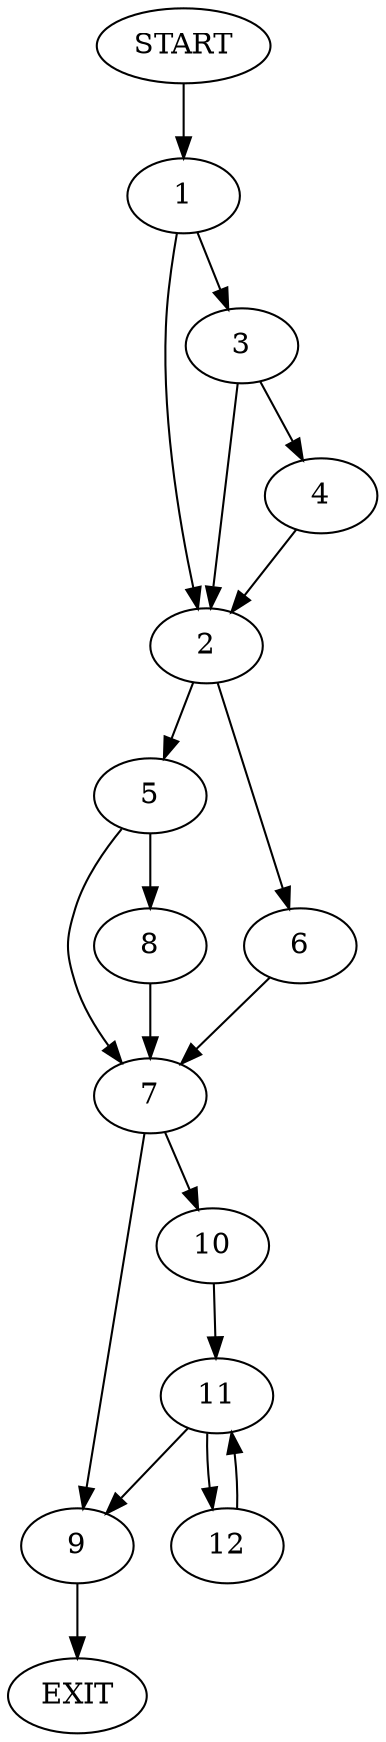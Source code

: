 digraph {
0 [label="START"]
13 [label="EXIT"]
0 -> 1
1 -> 2
1 -> 3
3 -> 4
3 -> 2
2 -> 5
2 -> 6
4 -> 2
5 -> 7
5 -> 8
6 -> 7
7 -> 9
7 -> 10
8 -> 7
9 -> 13
10 -> 11
11 -> 12
11 -> 9
12 -> 11
}
